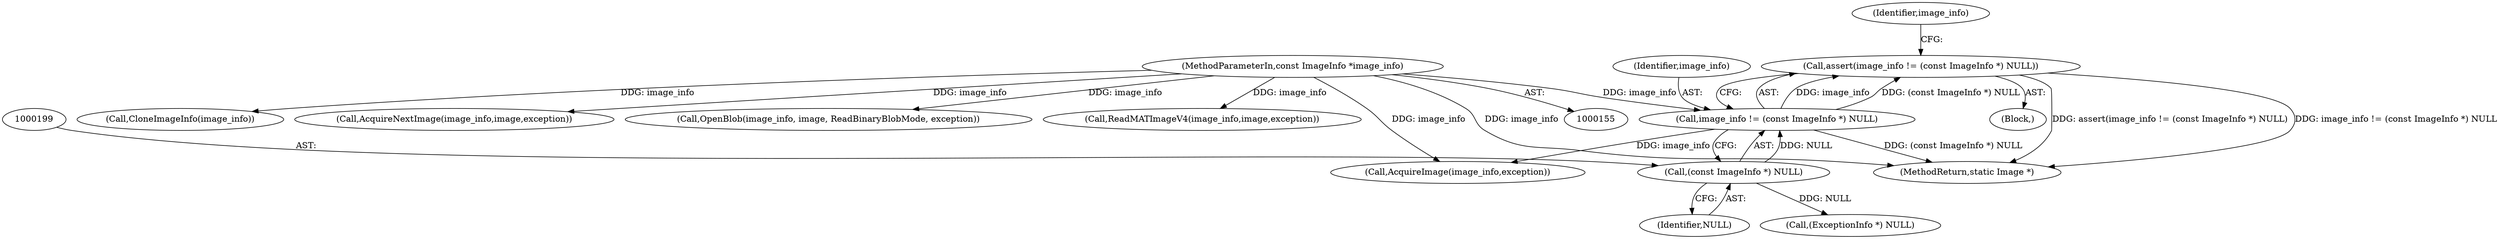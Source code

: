 digraph "0_ImageMagick_04178de2247e353fc095846784b9a10fefdbf890@API" {
"1000195" [label="(Call,assert(image_info != (const ImageInfo *) NULL))"];
"1000196" [label="(Call,image_info != (const ImageInfo *) NULL)"];
"1000156" [label="(MethodParameterIn,const ImageInfo *image_info)"];
"1000198" [label="(Call,(const ImageInfo *) NULL)"];
"1000196" [label="(Call,image_info != (const ImageInfo *) NULL)"];
"1000491" [label="(Call,CloneImageInfo(image_info))"];
"1001726" [label="(Call,AcquireNextImage(image_info,image,exception))"];
"1000204" [label="(Identifier,image_info)"];
"1000232" [label="(Call,OpenBlob(image_info, image, ReadBinaryBlobMode, exception))"];
"1000287" [label="(Call,ReadMATImageV4(image_info,image,exception))"];
"1000158" [label="(Block,)"];
"1000200" [label="(Identifier,NULL)"];
"1000198" [label="(Call,(const ImageInfo *) NULL)"];
"1000197" [label="(Identifier,image_info)"];
"1000156" [label="(MethodParameterIn,const ImageInfo *image_info)"];
"1000195" [label="(Call,assert(image_info != (const ImageInfo *) NULL))"];
"1000210" [label="(Call,(ExceptionInfo *) NULL)"];
"1000227" [label="(Call,AcquireImage(image_info,exception))"];
"1001984" [label="(MethodReturn,static Image *)"];
"1000195" -> "1000158"  [label="AST: "];
"1000195" -> "1000196"  [label="CFG: "];
"1000196" -> "1000195"  [label="AST: "];
"1000204" -> "1000195"  [label="CFG: "];
"1000195" -> "1001984"  [label="DDG: assert(image_info != (const ImageInfo *) NULL)"];
"1000195" -> "1001984"  [label="DDG: image_info != (const ImageInfo *) NULL"];
"1000196" -> "1000195"  [label="DDG: image_info"];
"1000196" -> "1000195"  [label="DDG: (const ImageInfo *) NULL"];
"1000196" -> "1000198"  [label="CFG: "];
"1000197" -> "1000196"  [label="AST: "];
"1000198" -> "1000196"  [label="AST: "];
"1000196" -> "1001984"  [label="DDG: (const ImageInfo *) NULL"];
"1000156" -> "1000196"  [label="DDG: image_info"];
"1000198" -> "1000196"  [label="DDG: NULL"];
"1000196" -> "1000227"  [label="DDG: image_info"];
"1000156" -> "1000155"  [label="AST: "];
"1000156" -> "1001984"  [label="DDG: image_info"];
"1000156" -> "1000227"  [label="DDG: image_info"];
"1000156" -> "1000232"  [label="DDG: image_info"];
"1000156" -> "1000287"  [label="DDG: image_info"];
"1000156" -> "1000491"  [label="DDG: image_info"];
"1000156" -> "1001726"  [label="DDG: image_info"];
"1000198" -> "1000200"  [label="CFG: "];
"1000199" -> "1000198"  [label="AST: "];
"1000200" -> "1000198"  [label="AST: "];
"1000198" -> "1000210"  [label="DDG: NULL"];
}
